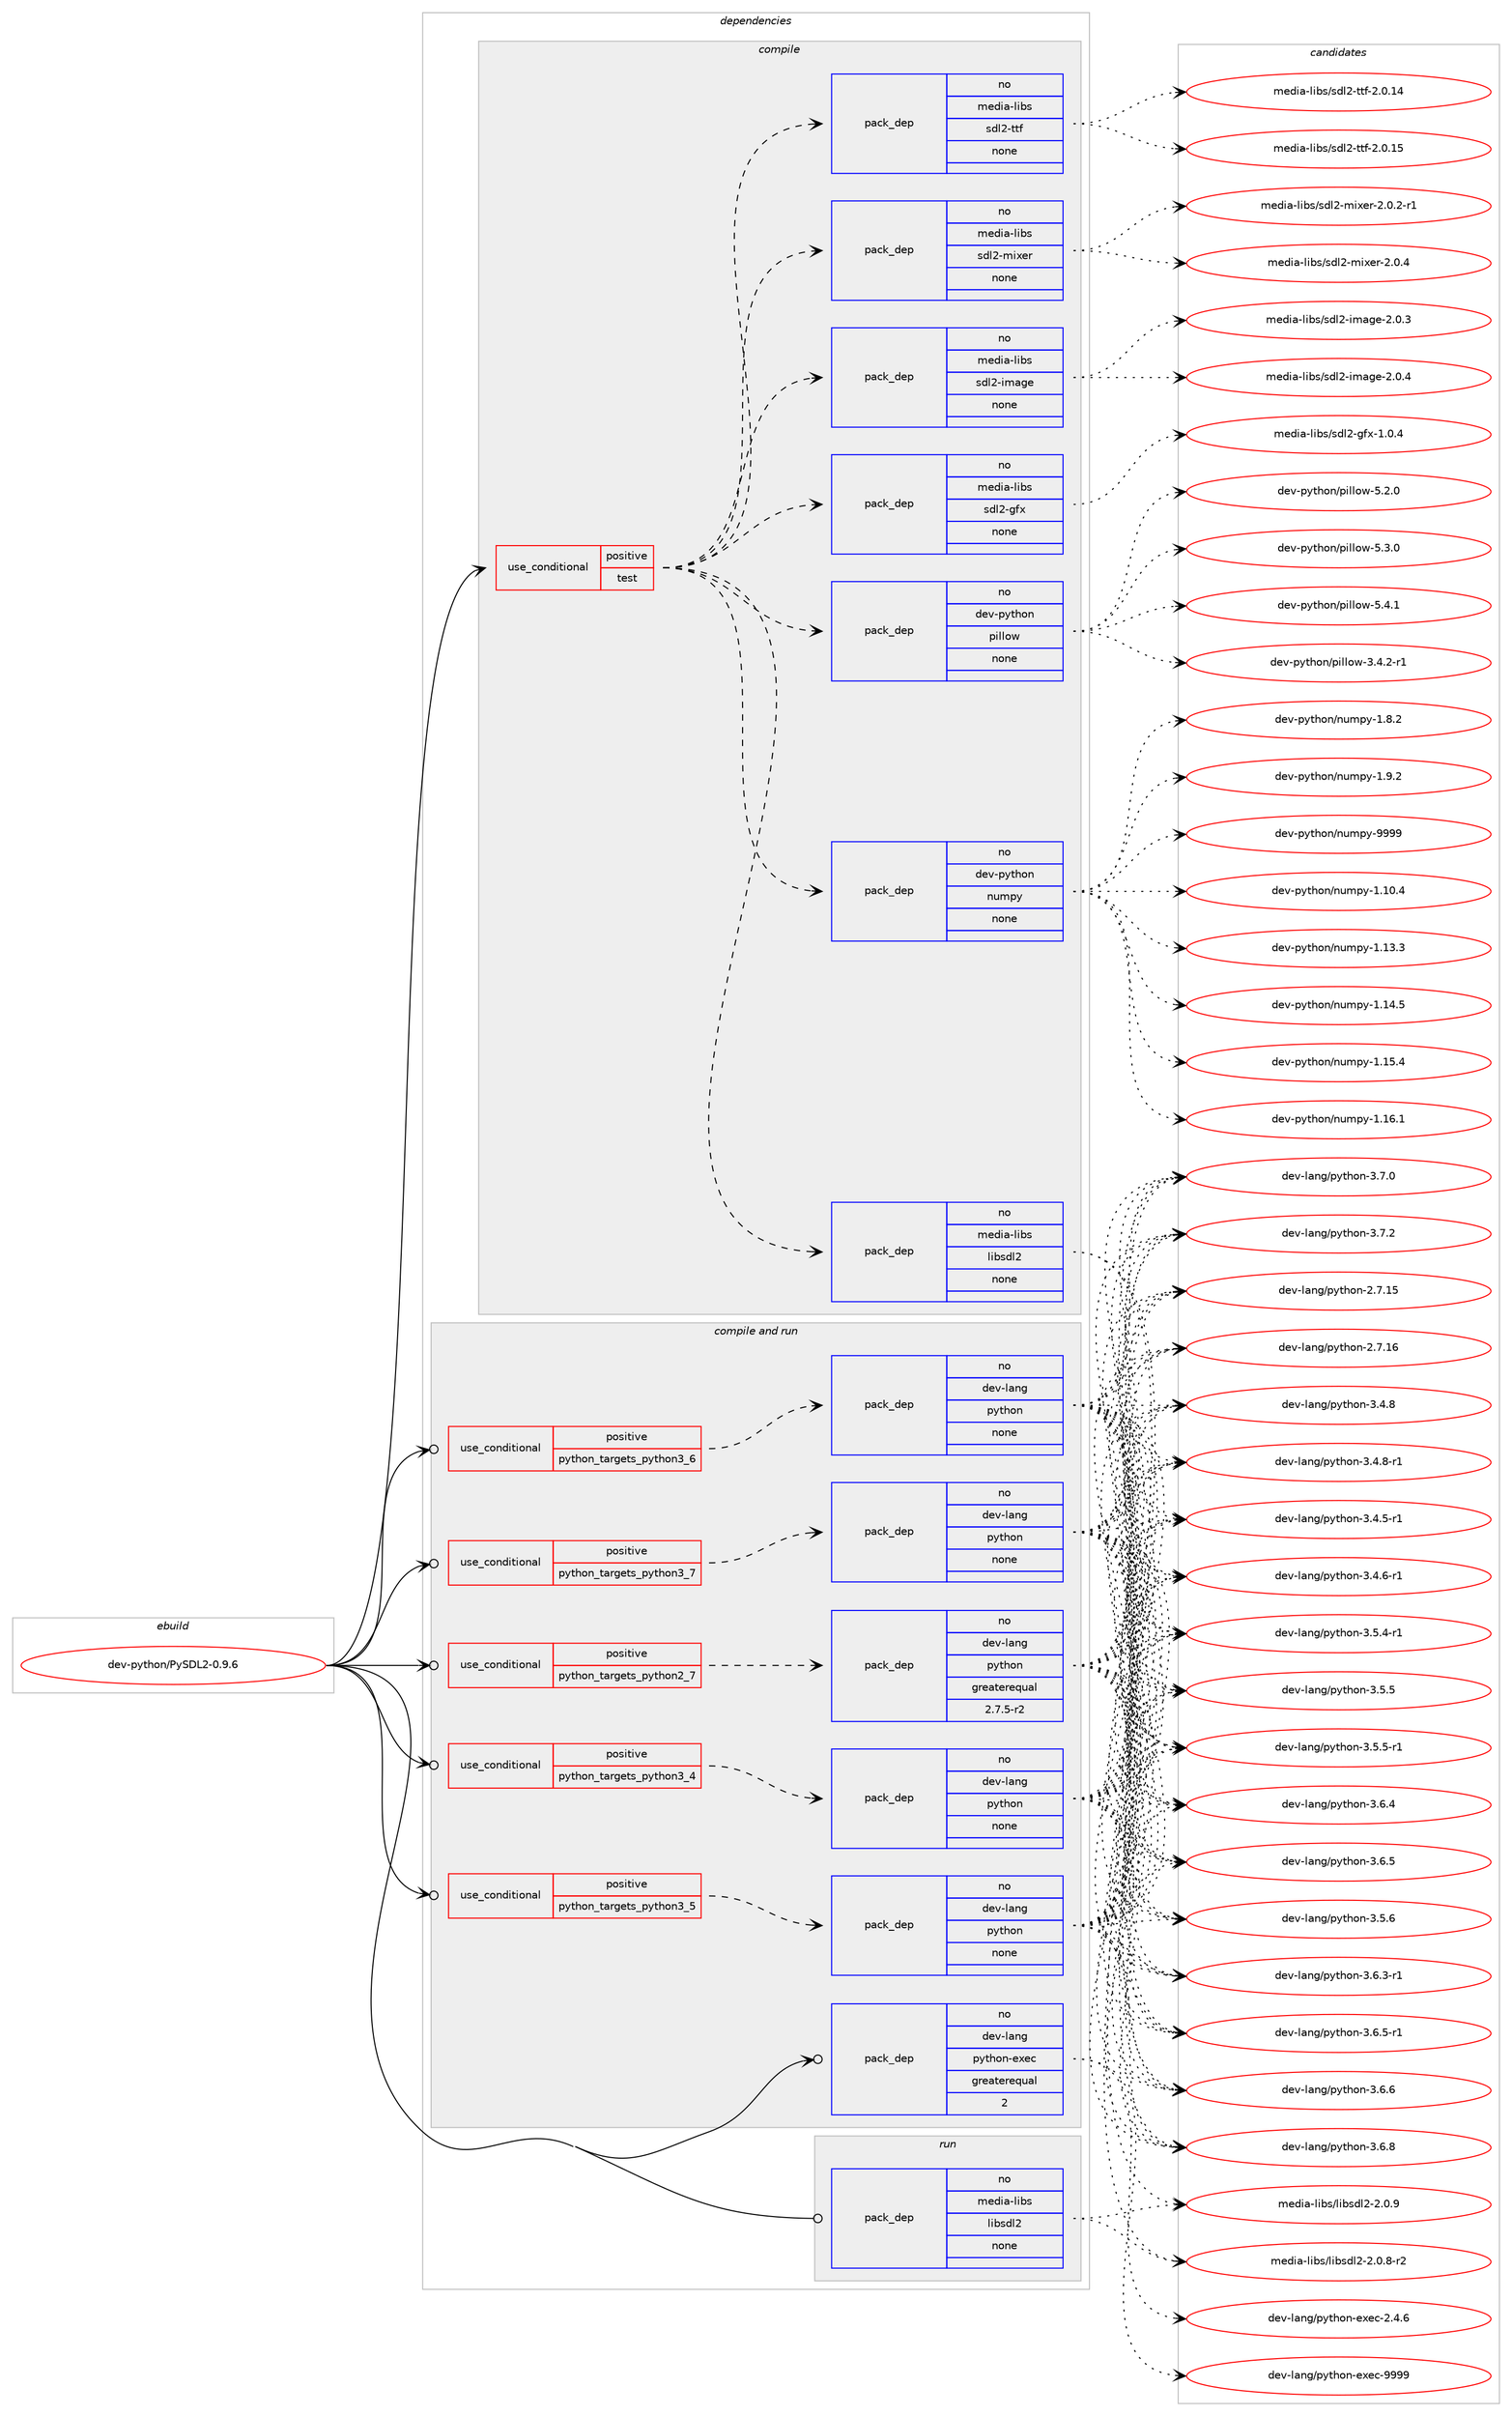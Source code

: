 digraph prolog {

# *************
# Graph options
# *************

newrank=true;
concentrate=true;
compound=true;
graph [rankdir=LR,fontname=Helvetica,fontsize=10,ranksep=1.5];#, ranksep=2.5, nodesep=0.2];
edge  [arrowhead=vee];
node  [fontname=Helvetica,fontsize=10];

# **********
# The ebuild
# **********

subgraph cluster_leftcol {
color=gray;
rank=same;
label=<<i>ebuild</i>>;
id [label="dev-python/PySDL2-0.9.6", color=red, width=4, href="../dev-python/PySDL2-0.9.6.svg"];
}

# ****************
# The dependencies
# ****************

subgraph cluster_midcol {
color=gray;
label=<<i>dependencies</i>>;
subgraph cluster_compile {
fillcolor="#eeeeee";
style=filled;
label=<<i>compile</i>>;
subgraph cond370490 {
dependency1397322 [label=<<TABLE BORDER="0" CELLBORDER="1" CELLSPACING="0" CELLPADDING="4"><TR><TD ROWSPAN="3" CELLPADDING="10">use_conditional</TD></TR><TR><TD>positive</TD></TR><TR><TD>test</TD></TR></TABLE>>, shape=none, color=red];
subgraph pack1003608 {
dependency1397323 [label=<<TABLE BORDER="0" CELLBORDER="1" CELLSPACING="0" CELLPADDING="4" WIDTH="220"><TR><TD ROWSPAN="6" CELLPADDING="30">pack_dep</TD></TR><TR><TD WIDTH="110">no</TD></TR><TR><TD>dev-python</TD></TR><TR><TD>numpy</TD></TR><TR><TD>none</TD></TR><TR><TD></TD></TR></TABLE>>, shape=none, color=blue];
}
dependency1397322:e -> dependency1397323:w [weight=20,style="dashed",arrowhead="vee"];
subgraph pack1003609 {
dependency1397324 [label=<<TABLE BORDER="0" CELLBORDER="1" CELLSPACING="0" CELLPADDING="4" WIDTH="220"><TR><TD ROWSPAN="6" CELLPADDING="30">pack_dep</TD></TR><TR><TD WIDTH="110">no</TD></TR><TR><TD>dev-python</TD></TR><TR><TD>pillow</TD></TR><TR><TD>none</TD></TR><TR><TD></TD></TR></TABLE>>, shape=none, color=blue];
}
dependency1397322:e -> dependency1397324:w [weight=20,style="dashed",arrowhead="vee"];
subgraph pack1003610 {
dependency1397325 [label=<<TABLE BORDER="0" CELLBORDER="1" CELLSPACING="0" CELLPADDING="4" WIDTH="220"><TR><TD ROWSPAN="6" CELLPADDING="30">pack_dep</TD></TR><TR><TD WIDTH="110">no</TD></TR><TR><TD>media-libs</TD></TR><TR><TD>libsdl2</TD></TR><TR><TD>none</TD></TR><TR><TD></TD></TR></TABLE>>, shape=none, color=blue];
}
dependency1397322:e -> dependency1397325:w [weight=20,style="dashed",arrowhead="vee"];
subgraph pack1003611 {
dependency1397326 [label=<<TABLE BORDER="0" CELLBORDER="1" CELLSPACING="0" CELLPADDING="4" WIDTH="220"><TR><TD ROWSPAN="6" CELLPADDING="30">pack_dep</TD></TR><TR><TD WIDTH="110">no</TD></TR><TR><TD>media-libs</TD></TR><TR><TD>sdl2-gfx</TD></TR><TR><TD>none</TD></TR><TR><TD></TD></TR></TABLE>>, shape=none, color=blue];
}
dependency1397322:e -> dependency1397326:w [weight=20,style="dashed",arrowhead="vee"];
subgraph pack1003612 {
dependency1397327 [label=<<TABLE BORDER="0" CELLBORDER="1" CELLSPACING="0" CELLPADDING="4" WIDTH="220"><TR><TD ROWSPAN="6" CELLPADDING="30">pack_dep</TD></TR><TR><TD WIDTH="110">no</TD></TR><TR><TD>media-libs</TD></TR><TR><TD>sdl2-image</TD></TR><TR><TD>none</TD></TR><TR><TD></TD></TR></TABLE>>, shape=none, color=blue];
}
dependency1397322:e -> dependency1397327:w [weight=20,style="dashed",arrowhead="vee"];
subgraph pack1003613 {
dependency1397328 [label=<<TABLE BORDER="0" CELLBORDER="1" CELLSPACING="0" CELLPADDING="4" WIDTH="220"><TR><TD ROWSPAN="6" CELLPADDING="30">pack_dep</TD></TR><TR><TD WIDTH="110">no</TD></TR><TR><TD>media-libs</TD></TR><TR><TD>sdl2-mixer</TD></TR><TR><TD>none</TD></TR><TR><TD></TD></TR></TABLE>>, shape=none, color=blue];
}
dependency1397322:e -> dependency1397328:w [weight=20,style="dashed",arrowhead="vee"];
subgraph pack1003614 {
dependency1397329 [label=<<TABLE BORDER="0" CELLBORDER="1" CELLSPACING="0" CELLPADDING="4" WIDTH="220"><TR><TD ROWSPAN="6" CELLPADDING="30">pack_dep</TD></TR><TR><TD WIDTH="110">no</TD></TR><TR><TD>media-libs</TD></TR><TR><TD>sdl2-ttf</TD></TR><TR><TD>none</TD></TR><TR><TD></TD></TR></TABLE>>, shape=none, color=blue];
}
dependency1397322:e -> dependency1397329:w [weight=20,style="dashed",arrowhead="vee"];
}
id:e -> dependency1397322:w [weight=20,style="solid",arrowhead="vee"];
}
subgraph cluster_compileandrun {
fillcolor="#eeeeee";
style=filled;
label=<<i>compile and run</i>>;
subgraph cond370491 {
dependency1397330 [label=<<TABLE BORDER="0" CELLBORDER="1" CELLSPACING="0" CELLPADDING="4"><TR><TD ROWSPAN="3" CELLPADDING="10">use_conditional</TD></TR><TR><TD>positive</TD></TR><TR><TD>python_targets_python2_7</TD></TR></TABLE>>, shape=none, color=red];
subgraph pack1003615 {
dependency1397331 [label=<<TABLE BORDER="0" CELLBORDER="1" CELLSPACING="0" CELLPADDING="4" WIDTH="220"><TR><TD ROWSPAN="6" CELLPADDING="30">pack_dep</TD></TR><TR><TD WIDTH="110">no</TD></TR><TR><TD>dev-lang</TD></TR><TR><TD>python</TD></TR><TR><TD>greaterequal</TD></TR><TR><TD>2.7.5-r2</TD></TR></TABLE>>, shape=none, color=blue];
}
dependency1397330:e -> dependency1397331:w [weight=20,style="dashed",arrowhead="vee"];
}
id:e -> dependency1397330:w [weight=20,style="solid",arrowhead="odotvee"];
subgraph cond370492 {
dependency1397332 [label=<<TABLE BORDER="0" CELLBORDER="1" CELLSPACING="0" CELLPADDING="4"><TR><TD ROWSPAN="3" CELLPADDING="10">use_conditional</TD></TR><TR><TD>positive</TD></TR><TR><TD>python_targets_python3_4</TD></TR></TABLE>>, shape=none, color=red];
subgraph pack1003616 {
dependency1397333 [label=<<TABLE BORDER="0" CELLBORDER="1" CELLSPACING="0" CELLPADDING="4" WIDTH="220"><TR><TD ROWSPAN="6" CELLPADDING="30">pack_dep</TD></TR><TR><TD WIDTH="110">no</TD></TR><TR><TD>dev-lang</TD></TR><TR><TD>python</TD></TR><TR><TD>none</TD></TR><TR><TD></TD></TR></TABLE>>, shape=none, color=blue];
}
dependency1397332:e -> dependency1397333:w [weight=20,style="dashed",arrowhead="vee"];
}
id:e -> dependency1397332:w [weight=20,style="solid",arrowhead="odotvee"];
subgraph cond370493 {
dependency1397334 [label=<<TABLE BORDER="0" CELLBORDER="1" CELLSPACING="0" CELLPADDING="4"><TR><TD ROWSPAN="3" CELLPADDING="10">use_conditional</TD></TR><TR><TD>positive</TD></TR><TR><TD>python_targets_python3_5</TD></TR></TABLE>>, shape=none, color=red];
subgraph pack1003617 {
dependency1397335 [label=<<TABLE BORDER="0" CELLBORDER="1" CELLSPACING="0" CELLPADDING="4" WIDTH="220"><TR><TD ROWSPAN="6" CELLPADDING="30">pack_dep</TD></TR><TR><TD WIDTH="110">no</TD></TR><TR><TD>dev-lang</TD></TR><TR><TD>python</TD></TR><TR><TD>none</TD></TR><TR><TD></TD></TR></TABLE>>, shape=none, color=blue];
}
dependency1397334:e -> dependency1397335:w [weight=20,style="dashed",arrowhead="vee"];
}
id:e -> dependency1397334:w [weight=20,style="solid",arrowhead="odotvee"];
subgraph cond370494 {
dependency1397336 [label=<<TABLE BORDER="0" CELLBORDER="1" CELLSPACING="0" CELLPADDING="4"><TR><TD ROWSPAN="3" CELLPADDING="10">use_conditional</TD></TR><TR><TD>positive</TD></TR><TR><TD>python_targets_python3_6</TD></TR></TABLE>>, shape=none, color=red];
subgraph pack1003618 {
dependency1397337 [label=<<TABLE BORDER="0" CELLBORDER="1" CELLSPACING="0" CELLPADDING="4" WIDTH="220"><TR><TD ROWSPAN="6" CELLPADDING="30">pack_dep</TD></TR><TR><TD WIDTH="110">no</TD></TR><TR><TD>dev-lang</TD></TR><TR><TD>python</TD></TR><TR><TD>none</TD></TR><TR><TD></TD></TR></TABLE>>, shape=none, color=blue];
}
dependency1397336:e -> dependency1397337:w [weight=20,style="dashed",arrowhead="vee"];
}
id:e -> dependency1397336:w [weight=20,style="solid",arrowhead="odotvee"];
subgraph cond370495 {
dependency1397338 [label=<<TABLE BORDER="0" CELLBORDER="1" CELLSPACING="0" CELLPADDING="4"><TR><TD ROWSPAN="3" CELLPADDING="10">use_conditional</TD></TR><TR><TD>positive</TD></TR><TR><TD>python_targets_python3_7</TD></TR></TABLE>>, shape=none, color=red];
subgraph pack1003619 {
dependency1397339 [label=<<TABLE BORDER="0" CELLBORDER="1" CELLSPACING="0" CELLPADDING="4" WIDTH="220"><TR><TD ROWSPAN="6" CELLPADDING="30">pack_dep</TD></TR><TR><TD WIDTH="110">no</TD></TR><TR><TD>dev-lang</TD></TR><TR><TD>python</TD></TR><TR><TD>none</TD></TR><TR><TD></TD></TR></TABLE>>, shape=none, color=blue];
}
dependency1397338:e -> dependency1397339:w [weight=20,style="dashed",arrowhead="vee"];
}
id:e -> dependency1397338:w [weight=20,style="solid",arrowhead="odotvee"];
subgraph pack1003620 {
dependency1397340 [label=<<TABLE BORDER="0" CELLBORDER="1" CELLSPACING="0" CELLPADDING="4" WIDTH="220"><TR><TD ROWSPAN="6" CELLPADDING="30">pack_dep</TD></TR><TR><TD WIDTH="110">no</TD></TR><TR><TD>dev-lang</TD></TR><TR><TD>python-exec</TD></TR><TR><TD>greaterequal</TD></TR><TR><TD>2</TD></TR></TABLE>>, shape=none, color=blue];
}
id:e -> dependency1397340:w [weight=20,style="solid",arrowhead="odotvee"];
}
subgraph cluster_run {
fillcolor="#eeeeee";
style=filled;
label=<<i>run</i>>;
subgraph pack1003621 {
dependency1397341 [label=<<TABLE BORDER="0" CELLBORDER="1" CELLSPACING="0" CELLPADDING="4" WIDTH="220"><TR><TD ROWSPAN="6" CELLPADDING="30">pack_dep</TD></TR><TR><TD WIDTH="110">no</TD></TR><TR><TD>media-libs</TD></TR><TR><TD>libsdl2</TD></TR><TR><TD>none</TD></TR><TR><TD></TD></TR></TABLE>>, shape=none, color=blue];
}
id:e -> dependency1397341:w [weight=20,style="solid",arrowhead="odot"];
}
}

# **************
# The candidates
# **************

subgraph cluster_choices {
rank=same;
color=gray;
label=<<i>candidates</i>>;

subgraph choice1003608 {
color=black;
nodesep=1;
choice100101118451121211161041111104711011710911212145494649484652 [label="dev-python/numpy-1.10.4", color=red, width=4,href="../dev-python/numpy-1.10.4.svg"];
choice100101118451121211161041111104711011710911212145494649514651 [label="dev-python/numpy-1.13.3", color=red, width=4,href="../dev-python/numpy-1.13.3.svg"];
choice100101118451121211161041111104711011710911212145494649524653 [label="dev-python/numpy-1.14.5", color=red, width=4,href="../dev-python/numpy-1.14.5.svg"];
choice100101118451121211161041111104711011710911212145494649534652 [label="dev-python/numpy-1.15.4", color=red, width=4,href="../dev-python/numpy-1.15.4.svg"];
choice100101118451121211161041111104711011710911212145494649544649 [label="dev-python/numpy-1.16.1", color=red, width=4,href="../dev-python/numpy-1.16.1.svg"];
choice1001011184511212111610411111047110117109112121454946564650 [label="dev-python/numpy-1.8.2", color=red, width=4,href="../dev-python/numpy-1.8.2.svg"];
choice1001011184511212111610411111047110117109112121454946574650 [label="dev-python/numpy-1.9.2", color=red, width=4,href="../dev-python/numpy-1.9.2.svg"];
choice10010111845112121116104111110471101171091121214557575757 [label="dev-python/numpy-9999", color=red, width=4,href="../dev-python/numpy-9999.svg"];
dependency1397323:e -> choice100101118451121211161041111104711011710911212145494649484652:w [style=dotted,weight="100"];
dependency1397323:e -> choice100101118451121211161041111104711011710911212145494649514651:w [style=dotted,weight="100"];
dependency1397323:e -> choice100101118451121211161041111104711011710911212145494649524653:w [style=dotted,weight="100"];
dependency1397323:e -> choice100101118451121211161041111104711011710911212145494649534652:w [style=dotted,weight="100"];
dependency1397323:e -> choice100101118451121211161041111104711011710911212145494649544649:w [style=dotted,weight="100"];
dependency1397323:e -> choice1001011184511212111610411111047110117109112121454946564650:w [style=dotted,weight="100"];
dependency1397323:e -> choice1001011184511212111610411111047110117109112121454946574650:w [style=dotted,weight="100"];
dependency1397323:e -> choice10010111845112121116104111110471101171091121214557575757:w [style=dotted,weight="100"];
}
subgraph choice1003609 {
color=black;
nodesep=1;
choice10010111845112121116104111110471121051081081111194551465246504511449 [label="dev-python/pillow-3.4.2-r1", color=red, width=4,href="../dev-python/pillow-3.4.2-r1.svg"];
choice1001011184511212111610411111047112105108108111119455346504648 [label="dev-python/pillow-5.2.0", color=red, width=4,href="../dev-python/pillow-5.2.0.svg"];
choice1001011184511212111610411111047112105108108111119455346514648 [label="dev-python/pillow-5.3.0", color=red, width=4,href="../dev-python/pillow-5.3.0.svg"];
choice1001011184511212111610411111047112105108108111119455346524649 [label="dev-python/pillow-5.4.1", color=red, width=4,href="../dev-python/pillow-5.4.1.svg"];
dependency1397324:e -> choice10010111845112121116104111110471121051081081111194551465246504511449:w [style=dotted,weight="100"];
dependency1397324:e -> choice1001011184511212111610411111047112105108108111119455346504648:w [style=dotted,weight="100"];
dependency1397324:e -> choice1001011184511212111610411111047112105108108111119455346514648:w [style=dotted,weight="100"];
dependency1397324:e -> choice1001011184511212111610411111047112105108108111119455346524649:w [style=dotted,weight="100"];
}
subgraph choice1003610 {
color=black;
nodesep=1;
choice1091011001059745108105981154710810598115100108504550464846564511450 [label="media-libs/libsdl2-2.0.8-r2", color=red, width=4,href="../media-libs/libsdl2-2.0.8-r2.svg"];
choice109101100105974510810598115471081059811510010850455046484657 [label="media-libs/libsdl2-2.0.9", color=red, width=4,href="../media-libs/libsdl2-2.0.9.svg"];
dependency1397325:e -> choice1091011001059745108105981154710810598115100108504550464846564511450:w [style=dotted,weight="100"];
dependency1397325:e -> choice109101100105974510810598115471081059811510010850455046484657:w [style=dotted,weight="100"];
}
subgraph choice1003611 {
color=black;
nodesep=1;
choice109101100105974510810598115471151001085045103102120454946484652 [label="media-libs/sdl2-gfx-1.0.4", color=red, width=4,href="../media-libs/sdl2-gfx-1.0.4.svg"];
dependency1397326:e -> choice109101100105974510810598115471151001085045103102120454946484652:w [style=dotted,weight="100"];
}
subgraph choice1003612 {
color=black;
nodesep=1;
choice10910110010597451081059811547115100108504510510997103101455046484651 [label="media-libs/sdl2-image-2.0.3", color=red, width=4,href="../media-libs/sdl2-image-2.0.3.svg"];
choice10910110010597451081059811547115100108504510510997103101455046484652 [label="media-libs/sdl2-image-2.0.4", color=red, width=4,href="../media-libs/sdl2-image-2.0.4.svg"];
dependency1397327:e -> choice10910110010597451081059811547115100108504510510997103101455046484651:w [style=dotted,weight="100"];
dependency1397327:e -> choice10910110010597451081059811547115100108504510510997103101455046484652:w [style=dotted,weight="100"];
}
subgraph choice1003613 {
color=black;
nodesep=1;
choice1091011001059745108105981154711510010850451091051201011144550464846504511449 [label="media-libs/sdl2-mixer-2.0.2-r1", color=red, width=4,href="../media-libs/sdl2-mixer-2.0.2-r1.svg"];
choice109101100105974510810598115471151001085045109105120101114455046484652 [label="media-libs/sdl2-mixer-2.0.4", color=red, width=4,href="../media-libs/sdl2-mixer-2.0.4.svg"];
dependency1397328:e -> choice1091011001059745108105981154711510010850451091051201011144550464846504511449:w [style=dotted,weight="100"];
dependency1397328:e -> choice109101100105974510810598115471151001085045109105120101114455046484652:w [style=dotted,weight="100"];
}
subgraph choice1003614 {
color=black;
nodesep=1;
choice10910110010597451081059811547115100108504511611610245504648464952 [label="media-libs/sdl2-ttf-2.0.14", color=red, width=4,href="../media-libs/sdl2-ttf-2.0.14.svg"];
choice10910110010597451081059811547115100108504511611610245504648464953 [label="media-libs/sdl2-ttf-2.0.15", color=red, width=4,href="../media-libs/sdl2-ttf-2.0.15.svg"];
dependency1397329:e -> choice10910110010597451081059811547115100108504511611610245504648464952:w [style=dotted,weight="100"];
dependency1397329:e -> choice10910110010597451081059811547115100108504511611610245504648464953:w [style=dotted,weight="100"];
}
subgraph choice1003615 {
color=black;
nodesep=1;
choice10010111845108971101034711212111610411111045504655464953 [label="dev-lang/python-2.7.15", color=red, width=4,href="../dev-lang/python-2.7.15.svg"];
choice10010111845108971101034711212111610411111045504655464954 [label="dev-lang/python-2.7.16", color=red, width=4,href="../dev-lang/python-2.7.16.svg"];
choice1001011184510897110103471121211161041111104551465246534511449 [label="dev-lang/python-3.4.5-r1", color=red, width=4,href="../dev-lang/python-3.4.5-r1.svg"];
choice1001011184510897110103471121211161041111104551465246544511449 [label="dev-lang/python-3.4.6-r1", color=red, width=4,href="../dev-lang/python-3.4.6-r1.svg"];
choice100101118451089711010347112121116104111110455146524656 [label="dev-lang/python-3.4.8", color=red, width=4,href="../dev-lang/python-3.4.8.svg"];
choice1001011184510897110103471121211161041111104551465246564511449 [label="dev-lang/python-3.4.8-r1", color=red, width=4,href="../dev-lang/python-3.4.8-r1.svg"];
choice1001011184510897110103471121211161041111104551465346524511449 [label="dev-lang/python-3.5.4-r1", color=red, width=4,href="../dev-lang/python-3.5.4-r1.svg"];
choice100101118451089711010347112121116104111110455146534653 [label="dev-lang/python-3.5.5", color=red, width=4,href="../dev-lang/python-3.5.5.svg"];
choice1001011184510897110103471121211161041111104551465346534511449 [label="dev-lang/python-3.5.5-r1", color=red, width=4,href="../dev-lang/python-3.5.5-r1.svg"];
choice100101118451089711010347112121116104111110455146534654 [label="dev-lang/python-3.5.6", color=red, width=4,href="../dev-lang/python-3.5.6.svg"];
choice1001011184510897110103471121211161041111104551465446514511449 [label="dev-lang/python-3.6.3-r1", color=red, width=4,href="../dev-lang/python-3.6.3-r1.svg"];
choice100101118451089711010347112121116104111110455146544652 [label="dev-lang/python-3.6.4", color=red, width=4,href="../dev-lang/python-3.6.4.svg"];
choice100101118451089711010347112121116104111110455146544653 [label="dev-lang/python-3.6.5", color=red, width=4,href="../dev-lang/python-3.6.5.svg"];
choice1001011184510897110103471121211161041111104551465446534511449 [label="dev-lang/python-3.6.5-r1", color=red, width=4,href="../dev-lang/python-3.6.5-r1.svg"];
choice100101118451089711010347112121116104111110455146544654 [label="dev-lang/python-3.6.6", color=red, width=4,href="../dev-lang/python-3.6.6.svg"];
choice100101118451089711010347112121116104111110455146544656 [label="dev-lang/python-3.6.8", color=red, width=4,href="../dev-lang/python-3.6.8.svg"];
choice100101118451089711010347112121116104111110455146554648 [label="dev-lang/python-3.7.0", color=red, width=4,href="../dev-lang/python-3.7.0.svg"];
choice100101118451089711010347112121116104111110455146554650 [label="dev-lang/python-3.7.2", color=red, width=4,href="../dev-lang/python-3.7.2.svg"];
dependency1397331:e -> choice10010111845108971101034711212111610411111045504655464953:w [style=dotted,weight="100"];
dependency1397331:e -> choice10010111845108971101034711212111610411111045504655464954:w [style=dotted,weight="100"];
dependency1397331:e -> choice1001011184510897110103471121211161041111104551465246534511449:w [style=dotted,weight="100"];
dependency1397331:e -> choice1001011184510897110103471121211161041111104551465246544511449:w [style=dotted,weight="100"];
dependency1397331:e -> choice100101118451089711010347112121116104111110455146524656:w [style=dotted,weight="100"];
dependency1397331:e -> choice1001011184510897110103471121211161041111104551465246564511449:w [style=dotted,weight="100"];
dependency1397331:e -> choice1001011184510897110103471121211161041111104551465346524511449:w [style=dotted,weight="100"];
dependency1397331:e -> choice100101118451089711010347112121116104111110455146534653:w [style=dotted,weight="100"];
dependency1397331:e -> choice1001011184510897110103471121211161041111104551465346534511449:w [style=dotted,weight="100"];
dependency1397331:e -> choice100101118451089711010347112121116104111110455146534654:w [style=dotted,weight="100"];
dependency1397331:e -> choice1001011184510897110103471121211161041111104551465446514511449:w [style=dotted,weight="100"];
dependency1397331:e -> choice100101118451089711010347112121116104111110455146544652:w [style=dotted,weight="100"];
dependency1397331:e -> choice100101118451089711010347112121116104111110455146544653:w [style=dotted,weight="100"];
dependency1397331:e -> choice1001011184510897110103471121211161041111104551465446534511449:w [style=dotted,weight="100"];
dependency1397331:e -> choice100101118451089711010347112121116104111110455146544654:w [style=dotted,weight="100"];
dependency1397331:e -> choice100101118451089711010347112121116104111110455146544656:w [style=dotted,weight="100"];
dependency1397331:e -> choice100101118451089711010347112121116104111110455146554648:w [style=dotted,weight="100"];
dependency1397331:e -> choice100101118451089711010347112121116104111110455146554650:w [style=dotted,weight="100"];
}
subgraph choice1003616 {
color=black;
nodesep=1;
choice10010111845108971101034711212111610411111045504655464953 [label="dev-lang/python-2.7.15", color=red, width=4,href="../dev-lang/python-2.7.15.svg"];
choice10010111845108971101034711212111610411111045504655464954 [label="dev-lang/python-2.7.16", color=red, width=4,href="../dev-lang/python-2.7.16.svg"];
choice1001011184510897110103471121211161041111104551465246534511449 [label="dev-lang/python-3.4.5-r1", color=red, width=4,href="../dev-lang/python-3.4.5-r1.svg"];
choice1001011184510897110103471121211161041111104551465246544511449 [label="dev-lang/python-3.4.6-r1", color=red, width=4,href="../dev-lang/python-3.4.6-r1.svg"];
choice100101118451089711010347112121116104111110455146524656 [label="dev-lang/python-3.4.8", color=red, width=4,href="../dev-lang/python-3.4.8.svg"];
choice1001011184510897110103471121211161041111104551465246564511449 [label="dev-lang/python-3.4.8-r1", color=red, width=4,href="../dev-lang/python-3.4.8-r1.svg"];
choice1001011184510897110103471121211161041111104551465346524511449 [label="dev-lang/python-3.5.4-r1", color=red, width=4,href="../dev-lang/python-3.5.4-r1.svg"];
choice100101118451089711010347112121116104111110455146534653 [label="dev-lang/python-3.5.5", color=red, width=4,href="../dev-lang/python-3.5.5.svg"];
choice1001011184510897110103471121211161041111104551465346534511449 [label="dev-lang/python-3.5.5-r1", color=red, width=4,href="../dev-lang/python-3.5.5-r1.svg"];
choice100101118451089711010347112121116104111110455146534654 [label="dev-lang/python-3.5.6", color=red, width=4,href="../dev-lang/python-3.5.6.svg"];
choice1001011184510897110103471121211161041111104551465446514511449 [label="dev-lang/python-3.6.3-r1", color=red, width=4,href="../dev-lang/python-3.6.3-r1.svg"];
choice100101118451089711010347112121116104111110455146544652 [label="dev-lang/python-3.6.4", color=red, width=4,href="../dev-lang/python-3.6.4.svg"];
choice100101118451089711010347112121116104111110455146544653 [label="dev-lang/python-3.6.5", color=red, width=4,href="../dev-lang/python-3.6.5.svg"];
choice1001011184510897110103471121211161041111104551465446534511449 [label="dev-lang/python-3.6.5-r1", color=red, width=4,href="../dev-lang/python-3.6.5-r1.svg"];
choice100101118451089711010347112121116104111110455146544654 [label="dev-lang/python-3.6.6", color=red, width=4,href="../dev-lang/python-3.6.6.svg"];
choice100101118451089711010347112121116104111110455146544656 [label="dev-lang/python-3.6.8", color=red, width=4,href="../dev-lang/python-3.6.8.svg"];
choice100101118451089711010347112121116104111110455146554648 [label="dev-lang/python-3.7.0", color=red, width=4,href="../dev-lang/python-3.7.0.svg"];
choice100101118451089711010347112121116104111110455146554650 [label="dev-lang/python-3.7.2", color=red, width=4,href="../dev-lang/python-3.7.2.svg"];
dependency1397333:e -> choice10010111845108971101034711212111610411111045504655464953:w [style=dotted,weight="100"];
dependency1397333:e -> choice10010111845108971101034711212111610411111045504655464954:w [style=dotted,weight="100"];
dependency1397333:e -> choice1001011184510897110103471121211161041111104551465246534511449:w [style=dotted,weight="100"];
dependency1397333:e -> choice1001011184510897110103471121211161041111104551465246544511449:w [style=dotted,weight="100"];
dependency1397333:e -> choice100101118451089711010347112121116104111110455146524656:w [style=dotted,weight="100"];
dependency1397333:e -> choice1001011184510897110103471121211161041111104551465246564511449:w [style=dotted,weight="100"];
dependency1397333:e -> choice1001011184510897110103471121211161041111104551465346524511449:w [style=dotted,weight="100"];
dependency1397333:e -> choice100101118451089711010347112121116104111110455146534653:w [style=dotted,weight="100"];
dependency1397333:e -> choice1001011184510897110103471121211161041111104551465346534511449:w [style=dotted,weight="100"];
dependency1397333:e -> choice100101118451089711010347112121116104111110455146534654:w [style=dotted,weight="100"];
dependency1397333:e -> choice1001011184510897110103471121211161041111104551465446514511449:w [style=dotted,weight="100"];
dependency1397333:e -> choice100101118451089711010347112121116104111110455146544652:w [style=dotted,weight="100"];
dependency1397333:e -> choice100101118451089711010347112121116104111110455146544653:w [style=dotted,weight="100"];
dependency1397333:e -> choice1001011184510897110103471121211161041111104551465446534511449:w [style=dotted,weight="100"];
dependency1397333:e -> choice100101118451089711010347112121116104111110455146544654:w [style=dotted,weight="100"];
dependency1397333:e -> choice100101118451089711010347112121116104111110455146544656:w [style=dotted,weight="100"];
dependency1397333:e -> choice100101118451089711010347112121116104111110455146554648:w [style=dotted,weight="100"];
dependency1397333:e -> choice100101118451089711010347112121116104111110455146554650:w [style=dotted,weight="100"];
}
subgraph choice1003617 {
color=black;
nodesep=1;
choice10010111845108971101034711212111610411111045504655464953 [label="dev-lang/python-2.7.15", color=red, width=4,href="../dev-lang/python-2.7.15.svg"];
choice10010111845108971101034711212111610411111045504655464954 [label="dev-lang/python-2.7.16", color=red, width=4,href="../dev-lang/python-2.7.16.svg"];
choice1001011184510897110103471121211161041111104551465246534511449 [label="dev-lang/python-3.4.5-r1", color=red, width=4,href="../dev-lang/python-3.4.5-r1.svg"];
choice1001011184510897110103471121211161041111104551465246544511449 [label="dev-lang/python-3.4.6-r1", color=red, width=4,href="../dev-lang/python-3.4.6-r1.svg"];
choice100101118451089711010347112121116104111110455146524656 [label="dev-lang/python-3.4.8", color=red, width=4,href="../dev-lang/python-3.4.8.svg"];
choice1001011184510897110103471121211161041111104551465246564511449 [label="dev-lang/python-3.4.8-r1", color=red, width=4,href="../dev-lang/python-3.4.8-r1.svg"];
choice1001011184510897110103471121211161041111104551465346524511449 [label="dev-lang/python-3.5.4-r1", color=red, width=4,href="../dev-lang/python-3.5.4-r1.svg"];
choice100101118451089711010347112121116104111110455146534653 [label="dev-lang/python-3.5.5", color=red, width=4,href="../dev-lang/python-3.5.5.svg"];
choice1001011184510897110103471121211161041111104551465346534511449 [label="dev-lang/python-3.5.5-r1", color=red, width=4,href="../dev-lang/python-3.5.5-r1.svg"];
choice100101118451089711010347112121116104111110455146534654 [label="dev-lang/python-3.5.6", color=red, width=4,href="../dev-lang/python-3.5.6.svg"];
choice1001011184510897110103471121211161041111104551465446514511449 [label="dev-lang/python-3.6.3-r1", color=red, width=4,href="../dev-lang/python-3.6.3-r1.svg"];
choice100101118451089711010347112121116104111110455146544652 [label="dev-lang/python-3.6.4", color=red, width=4,href="../dev-lang/python-3.6.4.svg"];
choice100101118451089711010347112121116104111110455146544653 [label="dev-lang/python-3.6.5", color=red, width=4,href="../dev-lang/python-3.6.5.svg"];
choice1001011184510897110103471121211161041111104551465446534511449 [label="dev-lang/python-3.6.5-r1", color=red, width=4,href="../dev-lang/python-3.6.5-r1.svg"];
choice100101118451089711010347112121116104111110455146544654 [label="dev-lang/python-3.6.6", color=red, width=4,href="../dev-lang/python-3.6.6.svg"];
choice100101118451089711010347112121116104111110455146544656 [label="dev-lang/python-3.6.8", color=red, width=4,href="../dev-lang/python-3.6.8.svg"];
choice100101118451089711010347112121116104111110455146554648 [label="dev-lang/python-3.7.0", color=red, width=4,href="../dev-lang/python-3.7.0.svg"];
choice100101118451089711010347112121116104111110455146554650 [label="dev-lang/python-3.7.2", color=red, width=4,href="../dev-lang/python-3.7.2.svg"];
dependency1397335:e -> choice10010111845108971101034711212111610411111045504655464953:w [style=dotted,weight="100"];
dependency1397335:e -> choice10010111845108971101034711212111610411111045504655464954:w [style=dotted,weight="100"];
dependency1397335:e -> choice1001011184510897110103471121211161041111104551465246534511449:w [style=dotted,weight="100"];
dependency1397335:e -> choice1001011184510897110103471121211161041111104551465246544511449:w [style=dotted,weight="100"];
dependency1397335:e -> choice100101118451089711010347112121116104111110455146524656:w [style=dotted,weight="100"];
dependency1397335:e -> choice1001011184510897110103471121211161041111104551465246564511449:w [style=dotted,weight="100"];
dependency1397335:e -> choice1001011184510897110103471121211161041111104551465346524511449:w [style=dotted,weight="100"];
dependency1397335:e -> choice100101118451089711010347112121116104111110455146534653:w [style=dotted,weight="100"];
dependency1397335:e -> choice1001011184510897110103471121211161041111104551465346534511449:w [style=dotted,weight="100"];
dependency1397335:e -> choice100101118451089711010347112121116104111110455146534654:w [style=dotted,weight="100"];
dependency1397335:e -> choice1001011184510897110103471121211161041111104551465446514511449:w [style=dotted,weight="100"];
dependency1397335:e -> choice100101118451089711010347112121116104111110455146544652:w [style=dotted,weight="100"];
dependency1397335:e -> choice100101118451089711010347112121116104111110455146544653:w [style=dotted,weight="100"];
dependency1397335:e -> choice1001011184510897110103471121211161041111104551465446534511449:w [style=dotted,weight="100"];
dependency1397335:e -> choice100101118451089711010347112121116104111110455146544654:w [style=dotted,weight="100"];
dependency1397335:e -> choice100101118451089711010347112121116104111110455146544656:w [style=dotted,weight="100"];
dependency1397335:e -> choice100101118451089711010347112121116104111110455146554648:w [style=dotted,weight="100"];
dependency1397335:e -> choice100101118451089711010347112121116104111110455146554650:w [style=dotted,weight="100"];
}
subgraph choice1003618 {
color=black;
nodesep=1;
choice10010111845108971101034711212111610411111045504655464953 [label="dev-lang/python-2.7.15", color=red, width=4,href="../dev-lang/python-2.7.15.svg"];
choice10010111845108971101034711212111610411111045504655464954 [label="dev-lang/python-2.7.16", color=red, width=4,href="../dev-lang/python-2.7.16.svg"];
choice1001011184510897110103471121211161041111104551465246534511449 [label="dev-lang/python-3.4.5-r1", color=red, width=4,href="../dev-lang/python-3.4.5-r1.svg"];
choice1001011184510897110103471121211161041111104551465246544511449 [label="dev-lang/python-3.4.6-r1", color=red, width=4,href="../dev-lang/python-3.4.6-r1.svg"];
choice100101118451089711010347112121116104111110455146524656 [label="dev-lang/python-3.4.8", color=red, width=4,href="../dev-lang/python-3.4.8.svg"];
choice1001011184510897110103471121211161041111104551465246564511449 [label="dev-lang/python-3.4.8-r1", color=red, width=4,href="../dev-lang/python-3.4.8-r1.svg"];
choice1001011184510897110103471121211161041111104551465346524511449 [label="dev-lang/python-3.5.4-r1", color=red, width=4,href="../dev-lang/python-3.5.4-r1.svg"];
choice100101118451089711010347112121116104111110455146534653 [label="dev-lang/python-3.5.5", color=red, width=4,href="../dev-lang/python-3.5.5.svg"];
choice1001011184510897110103471121211161041111104551465346534511449 [label="dev-lang/python-3.5.5-r1", color=red, width=4,href="../dev-lang/python-3.5.5-r1.svg"];
choice100101118451089711010347112121116104111110455146534654 [label="dev-lang/python-3.5.6", color=red, width=4,href="../dev-lang/python-3.5.6.svg"];
choice1001011184510897110103471121211161041111104551465446514511449 [label="dev-lang/python-3.6.3-r1", color=red, width=4,href="../dev-lang/python-3.6.3-r1.svg"];
choice100101118451089711010347112121116104111110455146544652 [label="dev-lang/python-3.6.4", color=red, width=4,href="../dev-lang/python-3.6.4.svg"];
choice100101118451089711010347112121116104111110455146544653 [label="dev-lang/python-3.6.5", color=red, width=4,href="../dev-lang/python-3.6.5.svg"];
choice1001011184510897110103471121211161041111104551465446534511449 [label="dev-lang/python-3.6.5-r1", color=red, width=4,href="../dev-lang/python-3.6.5-r1.svg"];
choice100101118451089711010347112121116104111110455146544654 [label="dev-lang/python-3.6.6", color=red, width=4,href="../dev-lang/python-3.6.6.svg"];
choice100101118451089711010347112121116104111110455146544656 [label="dev-lang/python-3.6.8", color=red, width=4,href="../dev-lang/python-3.6.8.svg"];
choice100101118451089711010347112121116104111110455146554648 [label="dev-lang/python-3.7.0", color=red, width=4,href="../dev-lang/python-3.7.0.svg"];
choice100101118451089711010347112121116104111110455146554650 [label="dev-lang/python-3.7.2", color=red, width=4,href="../dev-lang/python-3.7.2.svg"];
dependency1397337:e -> choice10010111845108971101034711212111610411111045504655464953:w [style=dotted,weight="100"];
dependency1397337:e -> choice10010111845108971101034711212111610411111045504655464954:w [style=dotted,weight="100"];
dependency1397337:e -> choice1001011184510897110103471121211161041111104551465246534511449:w [style=dotted,weight="100"];
dependency1397337:e -> choice1001011184510897110103471121211161041111104551465246544511449:w [style=dotted,weight="100"];
dependency1397337:e -> choice100101118451089711010347112121116104111110455146524656:w [style=dotted,weight="100"];
dependency1397337:e -> choice1001011184510897110103471121211161041111104551465246564511449:w [style=dotted,weight="100"];
dependency1397337:e -> choice1001011184510897110103471121211161041111104551465346524511449:w [style=dotted,weight="100"];
dependency1397337:e -> choice100101118451089711010347112121116104111110455146534653:w [style=dotted,weight="100"];
dependency1397337:e -> choice1001011184510897110103471121211161041111104551465346534511449:w [style=dotted,weight="100"];
dependency1397337:e -> choice100101118451089711010347112121116104111110455146534654:w [style=dotted,weight="100"];
dependency1397337:e -> choice1001011184510897110103471121211161041111104551465446514511449:w [style=dotted,weight="100"];
dependency1397337:e -> choice100101118451089711010347112121116104111110455146544652:w [style=dotted,weight="100"];
dependency1397337:e -> choice100101118451089711010347112121116104111110455146544653:w [style=dotted,weight="100"];
dependency1397337:e -> choice1001011184510897110103471121211161041111104551465446534511449:w [style=dotted,weight="100"];
dependency1397337:e -> choice100101118451089711010347112121116104111110455146544654:w [style=dotted,weight="100"];
dependency1397337:e -> choice100101118451089711010347112121116104111110455146544656:w [style=dotted,weight="100"];
dependency1397337:e -> choice100101118451089711010347112121116104111110455146554648:w [style=dotted,weight="100"];
dependency1397337:e -> choice100101118451089711010347112121116104111110455146554650:w [style=dotted,weight="100"];
}
subgraph choice1003619 {
color=black;
nodesep=1;
choice10010111845108971101034711212111610411111045504655464953 [label="dev-lang/python-2.7.15", color=red, width=4,href="../dev-lang/python-2.7.15.svg"];
choice10010111845108971101034711212111610411111045504655464954 [label="dev-lang/python-2.7.16", color=red, width=4,href="../dev-lang/python-2.7.16.svg"];
choice1001011184510897110103471121211161041111104551465246534511449 [label="dev-lang/python-3.4.5-r1", color=red, width=4,href="../dev-lang/python-3.4.5-r1.svg"];
choice1001011184510897110103471121211161041111104551465246544511449 [label="dev-lang/python-3.4.6-r1", color=red, width=4,href="../dev-lang/python-3.4.6-r1.svg"];
choice100101118451089711010347112121116104111110455146524656 [label="dev-lang/python-3.4.8", color=red, width=4,href="../dev-lang/python-3.4.8.svg"];
choice1001011184510897110103471121211161041111104551465246564511449 [label="dev-lang/python-3.4.8-r1", color=red, width=4,href="../dev-lang/python-3.4.8-r1.svg"];
choice1001011184510897110103471121211161041111104551465346524511449 [label="dev-lang/python-3.5.4-r1", color=red, width=4,href="../dev-lang/python-3.5.4-r1.svg"];
choice100101118451089711010347112121116104111110455146534653 [label="dev-lang/python-3.5.5", color=red, width=4,href="../dev-lang/python-3.5.5.svg"];
choice1001011184510897110103471121211161041111104551465346534511449 [label="dev-lang/python-3.5.5-r1", color=red, width=4,href="../dev-lang/python-3.5.5-r1.svg"];
choice100101118451089711010347112121116104111110455146534654 [label="dev-lang/python-3.5.6", color=red, width=4,href="../dev-lang/python-3.5.6.svg"];
choice1001011184510897110103471121211161041111104551465446514511449 [label="dev-lang/python-3.6.3-r1", color=red, width=4,href="../dev-lang/python-3.6.3-r1.svg"];
choice100101118451089711010347112121116104111110455146544652 [label="dev-lang/python-3.6.4", color=red, width=4,href="../dev-lang/python-3.6.4.svg"];
choice100101118451089711010347112121116104111110455146544653 [label="dev-lang/python-3.6.5", color=red, width=4,href="../dev-lang/python-3.6.5.svg"];
choice1001011184510897110103471121211161041111104551465446534511449 [label="dev-lang/python-3.6.5-r1", color=red, width=4,href="../dev-lang/python-3.6.5-r1.svg"];
choice100101118451089711010347112121116104111110455146544654 [label="dev-lang/python-3.6.6", color=red, width=4,href="../dev-lang/python-3.6.6.svg"];
choice100101118451089711010347112121116104111110455146544656 [label="dev-lang/python-3.6.8", color=red, width=4,href="../dev-lang/python-3.6.8.svg"];
choice100101118451089711010347112121116104111110455146554648 [label="dev-lang/python-3.7.0", color=red, width=4,href="../dev-lang/python-3.7.0.svg"];
choice100101118451089711010347112121116104111110455146554650 [label="dev-lang/python-3.7.2", color=red, width=4,href="../dev-lang/python-3.7.2.svg"];
dependency1397339:e -> choice10010111845108971101034711212111610411111045504655464953:w [style=dotted,weight="100"];
dependency1397339:e -> choice10010111845108971101034711212111610411111045504655464954:w [style=dotted,weight="100"];
dependency1397339:e -> choice1001011184510897110103471121211161041111104551465246534511449:w [style=dotted,weight="100"];
dependency1397339:e -> choice1001011184510897110103471121211161041111104551465246544511449:w [style=dotted,weight="100"];
dependency1397339:e -> choice100101118451089711010347112121116104111110455146524656:w [style=dotted,weight="100"];
dependency1397339:e -> choice1001011184510897110103471121211161041111104551465246564511449:w [style=dotted,weight="100"];
dependency1397339:e -> choice1001011184510897110103471121211161041111104551465346524511449:w [style=dotted,weight="100"];
dependency1397339:e -> choice100101118451089711010347112121116104111110455146534653:w [style=dotted,weight="100"];
dependency1397339:e -> choice1001011184510897110103471121211161041111104551465346534511449:w [style=dotted,weight="100"];
dependency1397339:e -> choice100101118451089711010347112121116104111110455146534654:w [style=dotted,weight="100"];
dependency1397339:e -> choice1001011184510897110103471121211161041111104551465446514511449:w [style=dotted,weight="100"];
dependency1397339:e -> choice100101118451089711010347112121116104111110455146544652:w [style=dotted,weight="100"];
dependency1397339:e -> choice100101118451089711010347112121116104111110455146544653:w [style=dotted,weight="100"];
dependency1397339:e -> choice1001011184510897110103471121211161041111104551465446534511449:w [style=dotted,weight="100"];
dependency1397339:e -> choice100101118451089711010347112121116104111110455146544654:w [style=dotted,weight="100"];
dependency1397339:e -> choice100101118451089711010347112121116104111110455146544656:w [style=dotted,weight="100"];
dependency1397339:e -> choice100101118451089711010347112121116104111110455146554648:w [style=dotted,weight="100"];
dependency1397339:e -> choice100101118451089711010347112121116104111110455146554650:w [style=dotted,weight="100"];
}
subgraph choice1003620 {
color=black;
nodesep=1;
choice1001011184510897110103471121211161041111104510112010199455046524654 [label="dev-lang/python-exec-2.4.6", color=red, width=4,href="../dev-lang/python-exec-2.4.6.svg"];
choice10010111845108971101034711212111610411111045101120101994557575757 [label="dev-lang/python-exec-9999", color=red, width=4,href="../dev-lang/python-exec-9999.svg"];
dependency1397340:e -> choice1001011184510897110103471121211161041111104510112010199455046524654:w [style=dotted,weight="100"];
dependency1397340:e -> choice10010111845108971101034711212111610411111045101120101994557575757:w [style=dotted,weight="100"];
}
subgraph choice1003621 {
color=black;
nodesep=1;
choice1091011001059745108105981154710810598115100108504550464846564511450 [label="media-libs/libsdl2-2.0.8-r2", color=red, width=4,href="../media-libs/libsdl2-2.0.8-r2.svg"];
choice109101100105974510810598115471081059811510010850455046484657 [label="media-libs/libsdl2-2.0.9", color=red, width=4,href="../media-libs/libsdl2-2.0.9.svg"];
dependency1397341:e -> choice1091011001059745108105981154710810598115100108504550464846564511450:w [style=dotted,weight="100"];
dependency1397341:e -> choice109101100105974510810598115471081059811510010850455046484657:w [style=dotted,weight="100"];
}
}

}
